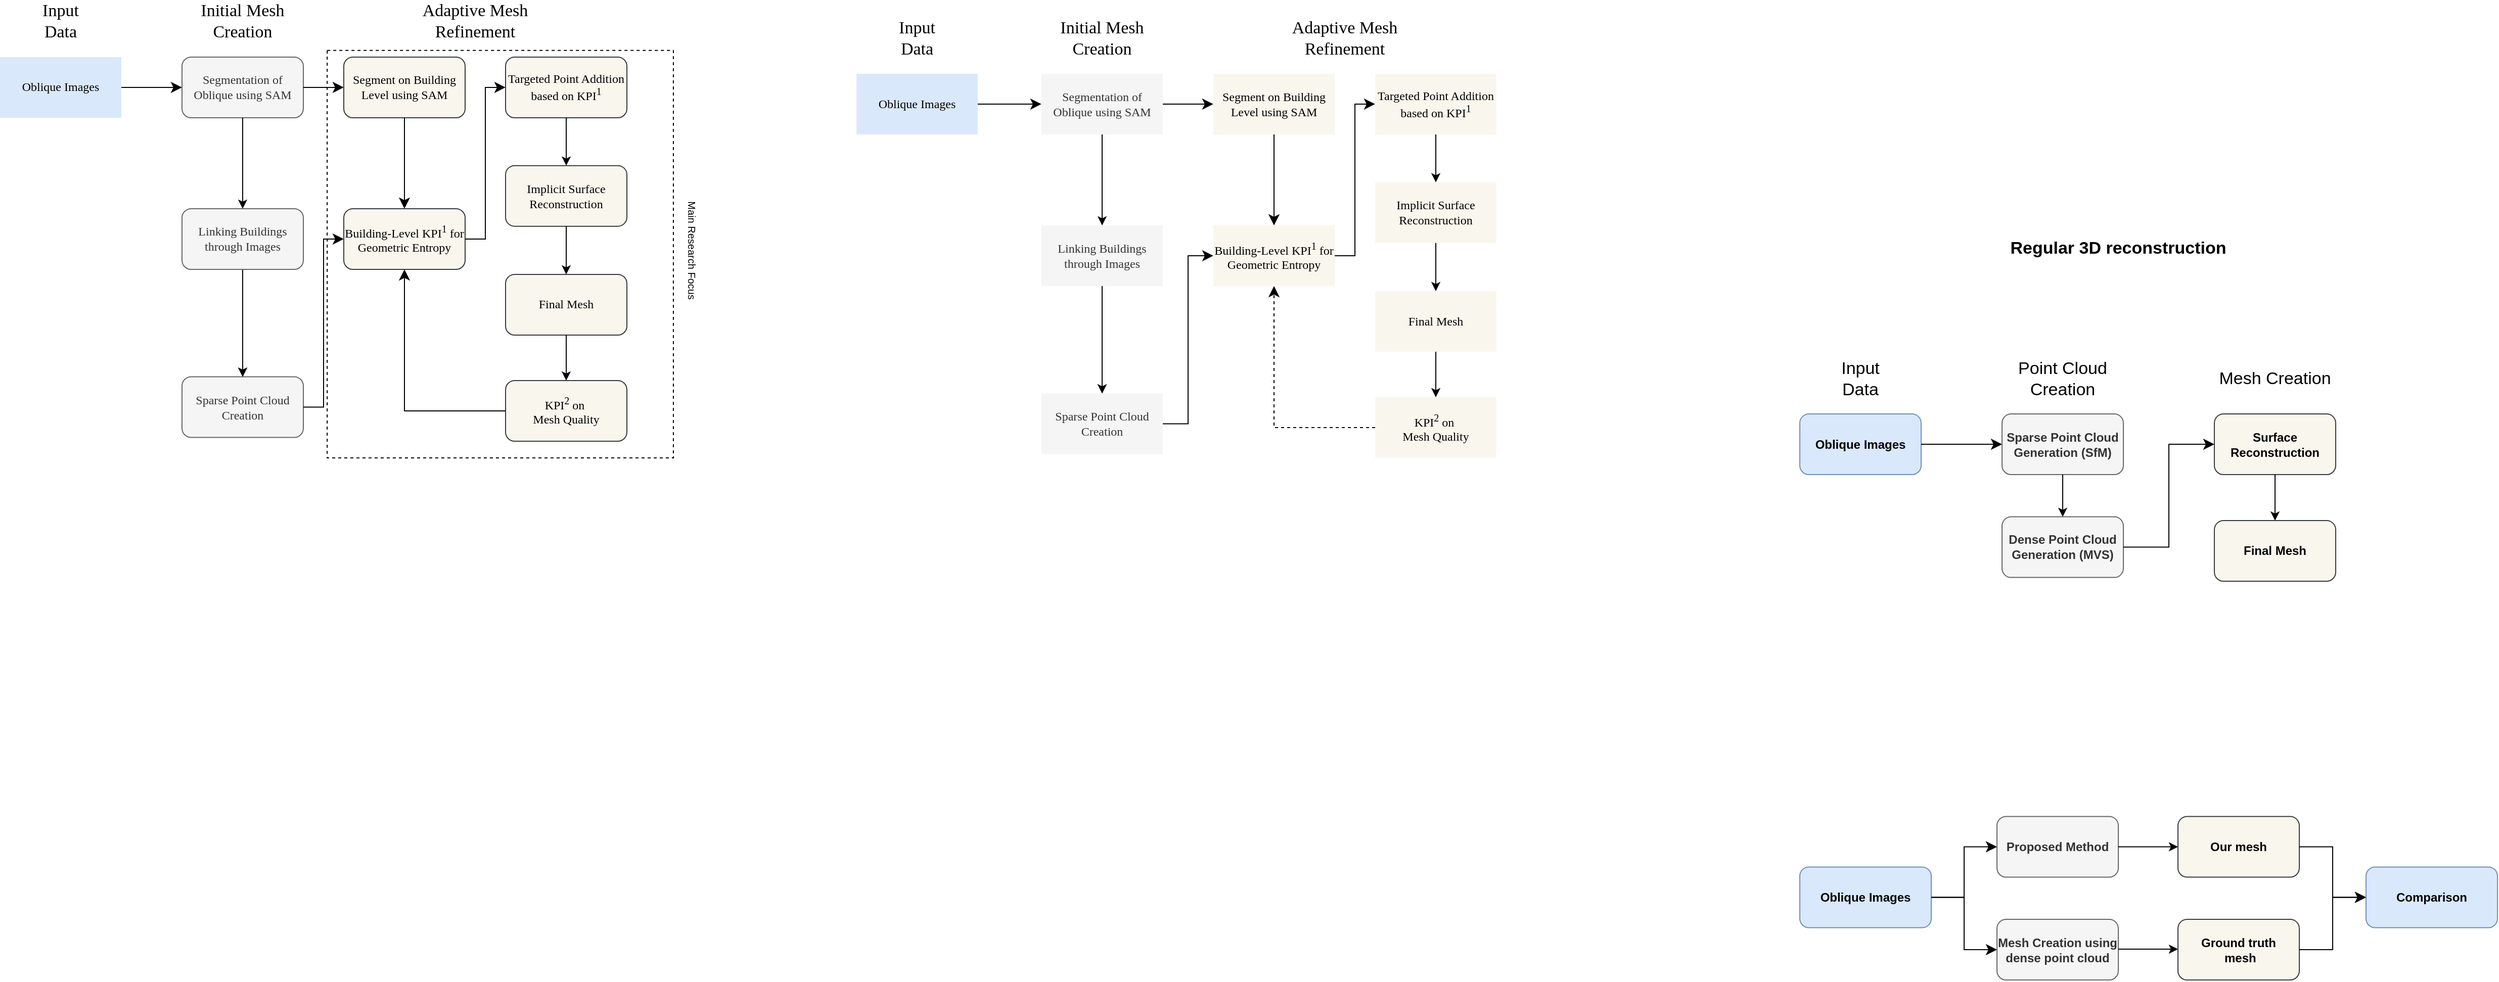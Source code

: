 <mxfile version="26.0.6">
  <diagram name="Pagina-1" id="j0q-M3zI3Chthzf9emS8">
    <mxGraphModel dx="2422" dy="845" grid="1" gridSize="10" guides="1" tooltips="1" connect="1" arrows="1" fold="1" page="1" pageScale="1" pageWidth="827" pageHeight="1169" background="#FFFFFF" math="0" shadow="0">
      <root>
        <mxCell id="0" />
        <mxCell id="1" parent="0" />
        <mxCell id="ZitkEd-snLWagSEUDy_k-40" value="&lt;b&gt;Oblique Images&lt;/b&gt;" style="rounded=1;whiteSpace=wrap;html=1;fillColor=#dae8fc;strokeColor=#6c8ebf;" parent="1" vertex="1">
          <mxGeometry x="1760" y="569.55" width="120" height="60" as="geometry" />
        </mxCell>
        <mxCell id="ZitkEd-snLWagSEUDy_k-41" value="Input Data" style="text;html=1;align=center;verticalAlign=middle;whiteSpace=wrap;rounded=0;strokeWidth=1;fontSize=17;" parent="1" vertex="1">
          <mxGeometry x="1790" y="519.55" width="60" height="30" as="geometry" />
        </mxCell>
        <mxCell id="ZitkEd-snLWagSEUDy_k-42" value="&lt;b&gt;Sparse Point Cloud Generation (SfM)&lt;/b&gt;" style="rounded=1;whiteSpace=wrap;html=1;fillColor=#f5f5f5;fontColor=#333333;strokeColor=#666666;" parent="1" vertex="1">
          <mxGeometry x="1960" y="569.55" width="120" height="60" as="geometry" />
        </mxCell>
        <mxCell id="ZitkEd-snLWagSEUDy_k-45" value="" style="edgeStyle=elbowEdgeStyle;elbow=horizontal;endArrow=classic;html=1;curved=0;rounded=0;endSize=8;startSize=8;exitX=1;exitY=0.5;exitDx=0;exitDy=0;entryX=0;entryY=0.5;entryDx=0;entryDy=0;" parent="1" source="ZitkEd-snLWagSEUDy_k-40" target="ZitkEd-snLWagSEUDy_k-42" edge="1">
          <mxGeometry width="50" height="50" relative="1" as="geometry">
            <mxPoint x="1870" y="949.55" as="sourcePoint" />
            <mxPoint x="2290" y="749.55" as="targetPoint" />
          </mxGeometry>
        </mxCell>
        <mxCell id="ZitkEd-snLWagSEUDy_k-47" value="&lt;b&gt;Dense Point Cloud Generation (MVS)&lt;/b&gt;" style="rounded=1;whiteSpace=wrap;html=1;fillColor=#f5f5f5;fontColor=#333333;strokeColor=#666666;" parent="1" vertex="1">
          <mxGeometry x="1960" y="671.31" width="120" height="60" as="geometry" />
        </mxCell>
        <mxCell id="ZitkEd-snLWagSEUDy_k-49" value="Point Cloud Creation" style="text;html=1;align=center;verticalAlign=middle;whiteSpace=wrap;rounded=0;strokeWidth=1;fontSize=17;" parent="1" vertex="1">
          <mxGeometry x="1960" y="519.55" width="120" height="30" as="geometry" />
        </mxCell>
        <mxCell id="ZitkEd-snLWagSEUDy_k-51" value="" style="edgeStyle=elbowEdgeStyle;elbow=horizontal;endArrow=classic;html=1;curved=0;rounded=0;endSize=8;startSize=8;exitX=1;exitY=0.5;exitDx=0;exitDy=0;entryX=0;entryY=0.5;entryDx=0;entryDy=0;" parent="1" source="ZitkEd-snLWagSEUDy_k-47" target="ZitkEd-snLWagSEUDy_k-56" edge="1">
          <mxGeometry width="50" height="50" relative="1" as="geometry">
            <mxPoint x="2160" y="1059.55" as="sourcePoint" />
            <mxPoint x="2250" y="829.55" as="targetPoint" />
          </mxGeometry>
        </mxCell>
        <mxCell id="ZitkEd-snLWagSEUDy_k-56" value="&lt;b&gt;Surface Reconstruction&lt;/b&gt;" style="rounded=1;whiteSpace=wrap;html=1;fillColor=#f9f7ed;strokeColor=#36393d;" parent="1" vertex="1">
          <mxGeometry x="2170" y="569.55" width="120" height="60" as="geometry" />
        </mxCell>
        <mxCell id="ZitkEd-snLWagSEUDy_k-58" value="&lt;b&gt;Final Mesh&lt;/b&gt;" style="rounded=1;whiteSpace=wrap;html=1;fontSize=12;fillColor=#f9f7ed;strokeColor=#36393d;" parent="1" vertex="1">
          <mxGeometry x="2170" y="675.05" width="120" height="60" as="geometry" />
        </mxCell>
        <mxCell id="ZitkEd-snLWagSEUDy_k-59" value="" style="endArrow=classic;html=1;rounded=0;entryX=0.5;entryY=0;entryDx=0;entryDy=0;exitX=0.5;exitY=1;exitDx=0;exitDy=0;" parent="1" target="ZitkEd-snLWagSEUDy_k-58" edge="1">
          <mxGeometry width="50" height="50" relative="1" as="geometry">
            <mxPoint x="2230" y="629.55" as="sourcePoint" />
            <mxPoint x="2240" y="603.29" as="targetPoint" />
          </mxGeometry>
        </mxCell>
        <mxCell id="ZitkEd-snLWagSEUDy_k-60" value="Mesh Creation" style="text;html=1;align=center;verticalAlign=middle;whiteSpace=wrap;rounded=0;strokeWidth=1;fontSize=17;" parent="1" vertex="1">
          <mxGeometry x="2170" y="519.55" width="120" height="30" as="geometry" />
        </mxCell>
        <mxCell id="ZitkEd-snLWagSEUDy_k-62" value="" style="endArrow=classic;html=1;rounded=0;entryX=0.5;entryY=0;entryDx=0;entryDy=0;exitX=0.5;exitY=1;exitDx=0;exitDy=0;" parent="1" source="ZitkEd-snLWagSEUDy_k-42" edge="1">
          <mxGeometry width="50" height="50" relative="1" as="geometry">
            <mxPoint x="2030" y="781.31" as="sourcePoint" />
            <mxPoint x="2020.0" y="671.31" as="targetPoint" />
          </mxGeometry>
        </mxCell>
        <mxCell id="ZitkEd-snLWagSEUDy_k-66" value="&lt;b&gt;Regular 3D reconstruction&lt;/b&gt;" style="text;html=1;align=center;verticalAlign=middle;whiteSpace=wrap;rounded=0;strokeWidth=1;fontSize=17;" parent="1" vertex="1">
          <mxGeometry x="1920" y="391.31" width="310" height="30" as="geometry" />
        </mxCell>
        <mxCell id="ZlIlFZjrCTVlW326_tlP-3" value="&lt;b&gt;Oblique Images&lt;/b&gt;" style="rounded=1;whiteSpace=wrap;html=1;fillColor=#dae8fc;strokeColor=#6c8ebf;" parent="1" vertex="1">
          <mxGeometry x="1760" y="1017.78" width="130" height="60" as="geometry" />
        </mxCell>
        <mxCell id="ZlIlFZjrCTVlW326_tlP-5" value="&lt;b&gt;Proposed Method&lt;/b&gt;" style="rounded=1;whiteSpace=wrap;html=1;fillColor=#f5f5f5;fontColor=#333333;strokeColor=#666666;" parent="1" vertex="1">
          <mxGeometry x="1955" y="967.78" width="120" height="60" as="geometry" />
        </mxCell>
        <mxCell id="ZlIlFZjrCTVlW326_tlP-6" value="" style="edgeStyle=elbowEdgeStyle;elbow=horizontal;endArrow=classic;html=1;curved=0;rounded=0;endSize=8;startSize=8;exitX=1;exitY=0.5;exitDx=0;exitDy=0;entryX=0;entryY=0.5;entryDx=0;entryDy=0;" parent="1" source="ZlIlFZjrCTVlW326_tlP-3" target="ZlIlFZjrCTVlW326_tlP-5" edge="1">
          <mxGeometry width="50" height="50" relative="1" as="geometry">
            <mxPoint x="1865" y="1347.78" as="sourcePoint" />
            <mxPoint x="2285" y="1147.78" as="targetPoint" />
          </mxGeometry>
        </mxCell>
        <mxCell id="ZlIlFZjrCTVlW326_tlP-7" value="&lt;b&gt;Mesh Creation using dense point cloud&lt;/b&gt;" style="rounded=1;whiteSpace=wrap;html=1;fillColor=#f5f5f5;fontColor=#333333;strokeColor=#666666;" parent="1" vertex="1">
          <mxGeometry x="1955" y="1069.54" width="120" height="60" as="geometry" />
        </mxCell>
        <mxCell id="ZlIlFZjrCTVlW326_tlP-10" value="&lt;b&gt;Our mesh&lt;/b&gt;" style="rounded=1;whiteSpace=wrap;html=1;fillColor=#f9f7ed;strokeColor=#36393d;" parent="1" vertex="1">
          <mxGeometry x="2134" y="967.78" width="120" height="60" as="geometry" />
        </mxCell>
        <mxCell id="ZlIlFZjrCTVlW326_tlP-11" value="&lt;b&gt;Ground truth&lt;/b&gt;&lt;div&gt;&lt;b&gt;&amp;nbsp;mesh&lt;/b&gt;&lt;/div&gt;" style="rounded=1;whiteSpace=wrap;html=1;fontSize=12;fillColor=#f9f7ed;strokeColor=#36393d;" parent="1" vertex="1">
          <mxGeometry x="2134" y="1069.54" width="120" height="60" as="geometry" />
        </mxCell>
        <mxCell id="ZlIlFZjrCTVlW326_tlP-21" value="" style="edgeStyle=elbowEdgeStyle;elbow=horizontal;endArrow=classic;html=1;curved=0;rounded=0;endSize=8;startSize=8;exitX=1;exitY=0.5;exitDx=0;exitDy=0;entryX=0;entryY=0.5;entryDx=0;entryDy=0;" parent="1" source="ZlIlFZjrCTVlW326_tlP-3" target="ZlIlFZjrCTVlW326_tlP-7" edge="1">
          <mxGeometry width="50" height="50" relative="1" as="geometry">
            <mxPoint x="1875" y="1099.54" as="sourcePoint" />
            <mxPoint x="1955" y="1103.28" as="targetPoint" />
          </mxGeometry>
        </mxCell>
        <mxCell id="ZlIlFZjrCTVlW326_tlP-22" value="" style="endArrow=classic;html=1;rounded=0;entryX=0;entryY=0.5;entryDx=0;entryDy=0;exitX=1;exitY=0.5;exitDx=0;exitDy=0;" parent="1" source="ZlIlFZjrCTVlW326_tlP-5" target="ZlIlFZjrCTVlW326_tlP-10" edge="1">
          <mxGeometry width="50" height="50" relative="1" as="geometry">
            <mxPoint x="2040" y="1037.78" as="sourcePoint" />
            <mxPoint x="2090" y="987.78" as="targetPoint" />
          </mxGeometry>
        </mxCell>
        <mxCell id="ZlIlFZjrCTVlW326_tlP-23" value="" style="endArrow=classic;html=1;rounded=0;entryX=0;entryY=0.5;entryDx=0;entryDy=0;exitX=1;exitY=0.5;exitDx=0;exitDy=0;" parent="1" edge="1">
          <mxGeometry width="50" height="50" relative="1" as="geometry">
            <mxPoint x="2075" y="1099.01" as="sourcePoint" />
            <mxPoint x="2134" y="1099.01" as="targetPoint" />
          </mxGeometry>
        </mxCell>
        <mxCell id="ZlIlFZjrCTVlW326_tlP-24" value="&lt;b&gt;Comparison&lt;/b&gt;" style="rounded=1;whiteSpace=wrap;html=1;fillColor=#dae8fc;strokeColor=#6c8ebf;" parent="1" vertex="1">
          <mxGeometry x="2320" y="1017.78" width="130" height="60" as="geometry" />
        </mxCell>
        <mxCell id="ZlIlFZjrCTVlW326_tlP-25" value="" style="edgeStyle=elbowEdgeStyle;elbow=horizontal;endArrow=classic;html=1;curved=0;rounded=0;endSize=8;startSize=8;exitX=1;exitY=0.5;exitDx=0;exitDy=0;entryX=0;entryY=0.5;entryDx=0;entryDy=0;" parent="1" source="ZlIlFZjrCTVlW326_tlP-11" target="ZlIlFZjrCTVlW326_tlP-24" edge="1">
          <mxGeometry width="50" height="50" relative="1" as="geometry">
            <mxPoint x="2200" y="927.78" as="sourcePoint" />
            <mxPoint x="2250" y="877.78" as="targetPoint" />
          </mxGeometry>
        </mxCell>
        <mxCell id="ZlIlFZjrCTVlW326_tlP-26" value="" style="edgeStyle=elbowEdgeStyle;elbow=horizontal;endArrow=classic;html=1;curved=0;rounded=0;endSize=8;startSize=8;exitX=1;exitY=0.5;exitDx=0;exitDy=0;" parent="1" source="ZlIlFZjrCTVlW326_tlP-10" edge="1">
          <mxGeometry width="50" height="50" relative="1" as="geometry">
            <mxPoint x="2264" y="1109.78" as="sourcePoint" />
            <mxPoint x="2320" y="1047.78" as="targetPoint" />
          </mxGeometry>
        </mxCell>
        <mxCell id="ZitkEd-snLWagSEUDy_k-115" value="" style="rounded=0;whiteSpace=wrap;html=1;dashed=1;fontFamily=calibri;fontStyle=0" parent="1" vertex="1">
          <mxGeometry x="303.59" y="209.899" width="342.378" height="403.142" as="geometry" />
        </mxCell>
        <mxCell id="ZitkEd-snLWagSEUDy_k-116" value="Main Research Focus" style="text;html=1;align=center;verticalAlign=middle;whiteSpace=wrap;rounded=0;strokeWidth=1;fontSize=10;rotation=90;" parent="1" vertex="1">
          <mxGeometry x="465.29" y="387.98" width="398.05" height="40.31" as="geometry" />
        </mxCell>
        <mxCell id="ZitkEd-snLWagSEUDy_k-87" value="&lt;span&gt;Building-Level KPI&lt;sup&gt;1&lt;/sup&gt; for Geometric Entropy&lt;/span&gt;" style="rounded=1;whiteSpace=wrap;html=1;fillColor=#f9f7ed;strokeColor=#36393d;fontFamily=calibri;fontStyle=0" parent="1" vertex="1">
          <mxGeometry x="320" y="366.47" width="120" height="60" as="geometry" />
        </mxCell>
        <mxCell id="ZitkEd-snLWagSEUDy_k-77" value="&lt;font style=&quot;&quot;&gt;Oblique Images&lt;/font&gt;" style="rounded=0;whiteSpace=wrap;html=1;fillColor=#dae8fc;strokeColor=none;fontFamily=calibri;fontStyle=0" parent="1" vertex="1">
          <mxGeometry x="-20" y="216.47" width="120" height="60" as="geometry" />
        </mxCell>
        <mxCell id="ZitkEd-snLWagSEUDy_k-78" value="&lt;font&gt;Input Data&lt;/font&gt;" style="text;html=1;align=center;verticalAlign=middle;whiteSpace=wrap;rounded=0;strokeWidth=1;fontSize=17;fontFamily=calibri;fontStyle=0" parent="1" vertex="1">
          <mxGeometry x="10" y="166.47" width="60" height="30" as="geometry" />
        </mxCell>
        <mxCell id="ZitkEd-snLWagSEUDy_k-79" value="&lt;span&gt;Segmentation of Oblique using SAM&lt;/span&gt;" style="rounded=1;whiteSpace=wrap;html=1;fillColor=#f5f5f5;fontColor=#333333;strokeColor=#666666;fontFamily=calibri;fontStyle=0" parent="1" vertex="1">
          <mxGeometry x="160" y="216.47" width="120" height="60" as="geometry" />
        </mxCell>
        <mxCell id="ZitkEd-snLWagSEUDy_k-80" value="" style="edgeStyle=orthogonalEdgeStyle;rounded=0;orthogonalLoop=1;jettySize=auto;html=1;fontFamily=calibri;fontStyle=0" parent="1" source="ZitkEd-snLWagSEUDy_k-81" target="ZitkEd-snLWagSEUDy_k-84" edge="1">
          <mxGeometry relative="1" as="geometry" />
        </mxCell>
        <mxCell id="ZitkEd-snLWagSEUDy_k-81" value="&lt;span&gt;Linking Buildings through Images&lt;/span&gt;" style="rounded=1;whiteSpace=wrap;html=1;fillColor=#f5f5f5;fontColor=#333333;strokeColor=#666666;fontFamily=calibri;fontStyle=0" parent="1" vertex="1">
          <mxGeometry x="160" y="366.47" width="120" height="60" as="geometry" />
        </mxCell>
        <mxCell id="ZitkEd-snLWagSEUDy_k-82" value="" style="edgeStyle=elbowEdgeStyle;elbow=horizontal;endArrow=classic;html=1;curved=0;rounded=0;endSize=8;startSize=8;exitX=1;exitY=0.5;exitDx=0;exitDy=0;entryX=0;entryY=0.5;entryDx=0;entryDy=0;fontFamily=calibri;fontStyle=0" parent="1" source="ZitkEd-snLWagSEUDy_k-77" target="ZitkEd-snLWagSEUDy_k-79" edge="1">
          <mxGeometry width="50" height="50" relative="1" as="geometry">
            <mxPoint x="70" y="596.47" as="sourcePoint" />
            <mxPoint x="490" y="396.47" as="targetPoint" />
          </mxGeometry>
        </mxCell>
        <mxCell id="ZitkEd-snLWagSEUDy_k-84" value="&lt;span&gt;Sparse Point Cloud Creation&lt;/span&gt;" style="rounded=1;whiteSpace=wrap;html=1;fillColor=#f5f5f5;fontColor=#333333;strokeColor=#666666;fontFamily=calibri;fontStyle=0" parent="1" vertex="1">
          <mxGeometry x="160" y="532.73" width="120" height="60" as="geometry" />
        </mxCell>
        <mxCell id="ZitkEd-snLWagSEUDy_k-85" value="" style="endArrow=classic;html=1;rounded=0;entryX=0.5;entryY=0;entryDx=0;entryDy=0;fontFamily=calibri;fontStyle=0" parent="1" target="ZitkEd-snLWagSEUDy_k-84" edge="1">
          <mxGeometry width="50" height="50" relative="1" as="geometry">
            <mxPoint x="220" y="516.47" as="sourcePoint" />
            <mxPoint x="219.66" y="556.47" as="targetPoint" />
          </mxGeometry>
        </mxCell>
        <mxCell id="ZitkEd-snLWagSEUDy_k-86" value="Initial Mesh Creation" style="text;html=1;align=center;verticalAlign=middle;whiteSpace=wrap;rounded=0;strokeWidth=1;fontSize=17;fontFamily=calibri;fontStyle=0" parent="1" vertex="1">
          <mxGeometry x="160" y="166.47" width="120" height="30" as="geometry" />
        </mxCell>
        <mxCell id="ZitkEd-snLWagSEUDy_k-88" value="" style="edgeStyle=elbowEdgeStyle;elbow=horizontal;endArrow=classic;html=1;curved=0;rounded=0;endSize=8;startSize=8;exitX=1;exitY=0.5;exitDx=0;exitDy=0;entryX=0;entryY=0.5;entryDx=0;entryDy=0;fontFamily=calibri;fontStyle=0" parent="1" source="ZitkEd-snLWagSEUDy_k-79" target="ZitkEd-snLWagSEUDy_k-93" edge="1">
          <mxGeometry width="50" height="50" relative="1" as="geometry">
            <mxPoint x="360" y="706.47" as="sourcePoint" />
            <mxPoint x="450" y="476.47" as="targetPoint" />
          </mxGeometry>
        </mxCell>
        <mxCell id="ZitkEd-snLWagSEUDy_k-89" value="&lt;span&gt;Targeted Point Addition based on KPI&lt;sup&gt;1&lt;/sup&gt;&lt;/span&gt;" style="rounded=1;whiteSpace=wrap;html=1;fillColor=#f9f7ed;strokeColor=#36393d;fontFamily=calibri;fontStyle=0" parent="1" vertex="1">
          <mxGeometry x="480" y="216.47" width="120" height="60" as="geometry" />
        </mxCell>
        <mxCell id="ZitkEd-snLWagSEUDy_k-91" value="&lt;span&gt;Implicit Surface Reconstruction&lt;/span&gt;" style="rounded=1;whiteSpace=wrap;html=1;fontSize=12;fillColor=#f9f7ed;strokeColor=#36393d;fontFamily=calibri;fontStyle=0" parent="1" vertex="1">
          <mxGeometry x="480" y="323.82" width="120" height="60" as="geometry" />
        </mxCell>
        <mxCell id="ZitkEd-snLWagSEUDy_k-92" value="" style="endArrow=classic;html=1;rounded=0;entryX=0.5;entryY=0;entryDx=0;entryDy=0;exitX=0.5;exitY=1;exitDx=0;exitDy=0;fontFamily=calibri;fontStyle=0" parent="1" source="ZitkEd-snLWagSEUDy_k-89" target="ZitkEd-snLWagSEUDy_k-91" edge="1">
          <mxGeometry width="50" height="50" relative="1" as="geometry">
            <mxPoint x="540" y="302.95" as="sourcePoint" />
            <mxPoint x="539.66" y="342.95" as="targetPoint" />
          </mxGeometry>
        </mxCell>
        <mxCell id="ZitkEd-snLWagSEUDy_k-93" value="&lt;span&gt;Segment on Building Level using SAM&lt;/span&gt;" style="rounded=1;whiteSpace=wrap;html=1;fillColor=#f9f7ed;strokeColor=#36393d;fontFamily=calibri;fontStyle=0" parent="1" vertex="1">
          <mxGeometry x="320" y="216.47" width="120" height="60" as="geometry" />
        </mxCell>
        <mxCell id="ZitkEd-snLWagSEUDy_k-95" value="&lt;span&gt;KPI&lt;sup&gt;2&lt;/sup&gt; on&amp;nbsp;&lt;/span&gt;&lt;div&gt;&lt;span&gt;Mesh Quality&lt;/span&gt;&lt;/div&gt;" style="rounded=1;whiteSpace=wrap;html=1;fontSize=12;fillColor=#f9f7ed;strokeColor=#36393d;fontFamily=calibri;fontStyle=0" parent="1" vertex="1">
          <mxGeometry x="480" y="536.47" width="120" height="60" as="geometry" />
        </mxCell>
        <mxCell id="ZitkEd-snLWagSEUDy_k-96" value="" style="endArrow=classic;html=1;rounded=0;exitX=0.5;exitY=1;exitDx=0;exitDy=0;entryX=0.5;entryY=0;entryDx=0;entryDy=0;fontFamily=calibri;fontStyle=0" parent="1" source="ZitkEd-snLWagSEUDy_k-91" target="ZitkEd-snLWagSEUDy_k-101" edge="1">
          <mxGeometry width="50" height="50" relative="1" as="geometry">
            <mxPoint x="550" y="312.95" as="sourcePoint" />
            <mxPoint x="540" y="416.47" as="targetPoint" />
          </mxGeometry>
        </mxCell>
        <mxCell id="ZitkEd-snLWagSEUDy_k-97" value="Adaptive Mesh Refinement" style="text;html=1;align=center;verticalAlign=middle;whiteSpace=wrap;rounded=0;strokeWidth=1;fontSize=17;fontFamily=calibri;fontStyle=0" parent="1" vertex="1">
          <mxGeometry x="390" y="166.47" width="120" height="30" as="geometry" />
        </mxCell>
        <mxCell id="ZitkEd-snLWagSEUDy_k-99" value="" style="endArrow=classic;html=1;rounded=0;entryX=0.5;entryY=0;entryDx=0;entryDy=0;exitX=0.5;exitY=1;exitDx=0;exitDy=0;fontFamily=calibri;fontStyle=0" parent="1" source="ZitkEd-snLWagSEUDy_k-79" target="ZitkEd-snLWagSEUDy_k-81" edge="1">
          <mxGeometry width="50" height="50" relative="1" as="geometry">
            <mxPoint x="230" y="428.23" as="sourcePoint" />
            <mxPoint x="220" y="318.23" as="targetPoint" />
          </mxGeometry>
        </mxCell>
        <mxCell id="ZitkEd-snLWagSEUDy_k-101" value="&lt;span&gt;Final Mesh&lt;/span&gt;" style="rounded=1;whiteSpace=wrap;html=1;fontSize=12;fillColor=#f9f7ed;strokeColor=#36393d;fontFamily=calibri;fontStyle=0" parent="1" vertex="1">
          <mxGeometry x="480" y="431.47" width="120" height="60" as="geometry" />
        </mxCell>
        <mxCell id="ZitkEd-snLWagSEUDy_k-106" value="" style="endArrow=classic;html=1;rounded=0;exitX=0.5;exitY=1;exitDx=0;exitDy=0;entryX=0.5;entryY=0;entryDx=0;entryDy=0;fontFamily=calibri;fontStyle=0" parent="1" source="ZitkEd-snLWagSEUDy_k-101" target="ZitkEd-snLWagSEUDy_k-95" edge="1">
          <mxGeometry width="50" height="50" relative="1" as="geometry">
            <mxPoint x="550" y="393.47" as="sourcePoint" />
            <mxPoint x="550" y="441.47" as="targetPoint" />
          </mxGeometry>
        </mxCell>
        <mxCell id="ZitkEd-snLWagSEUDy_k-108" value="" style="edgeStyle=elbowEdgeStyle;elbow=horizontal;endArrow=classic;html=1;curved=0;rounded=0;endSize=8;startSize=8;exitX=1;exitY=0.5;exitDx=0;exitDy=0;entryX=0;entryY=0.5;entryDx=0;entryDy=0;fontFamily=calibri;fontStyle=0" parent="1" source="ZitkEd-snLWagSEUDy_k-84" target="ZitkEd-snLWagSEUDy_k-87" edge="1">
          <mxGeometry width="50" height="50" relative="1" as="geometry">
            <mxPoint x="290" y="256.47" as="sourcePoint" />
            <mxPoint x="360" y="256.47" as="targetPoint" />
          </mxGeometry>
        </mxCell>
        <mxCell id="ZitkEd-snLWagSEUDy_k-109" value="" style="edgeStyle=elbowEdgeStyle;elbow=horizontal;endArrow=classic;html=1;curved=0;rounded=0;endSize=8;startSize=8;exitX=0.5;exitY=1;exitDx=0;exitDy=0;entryX=0.5;entryY=0;entryDx=0;entryDy=0;fontFamily=calibri;fontStyle=0" parent="1" source="ZitkEd-snLWagSEUDy_k-93" target="ZitkEd-snLWagSEUDy_k-87" edge="1">
          <mxGeometry width="50" height="50" relative="1" as="geometry">
            <mxPoint x="260" y="256.47" as="sourcePoint" />
            <mxPoint x="330" y="256.47" as="targetPoint" />
          </mxGeometry>
        </mxCell>
        <mxCell id="ZitkEd-snLWagSEUDy_k-111" value="" style="edgeStyle=elbowEdgeStyle;elbow=horizontal;endArrow=classic;html=1;curved=0;rounded=0;endSize=8;startSize=8;entryX=0;entryY=0.5;entryDx=0;entryDy=0;exitX=1;exitY=0.5;exitDx=0;exitDy=0;fontFamily=calibri;fontStyle=0" parent="1" source="ZitkEd-snLWagSEUDy_k-87" target="ZitkEd-snLWagSEUDy_k-89" edge="1">
          <mxGeometry width="50" height="50" relative="1" as="geometry">
            <mxPoint x="400" y="456.47" as="sourcePoint" />
            <mxPoint x="450" y="406.47" as="targetPoint" />
          </mxGeometry>
        </mxCell>
        <mxCell id="ZlIlFZjrCTVlW326_tlP-28" value="" style="edgeStyle=segmentEdgeStyle;endArrow=classic;html=1;curved=0;rounded=0;endSize=8;startSize=8;entryX=0.5;entryY=1;entryDx=0;entryDy=0;exitX=0;exitY=0.5;exitDx=0;exitDy=0;fontFamily=calibri;fontStyle=0" parent="1" source="ZitkEd-snLWagSEUDy_k-95" target="ZitkEd-snLWagSEUDy_k-87" edge="1">
          <mxGeometry width="50" height="50" relative="1" as="geometry">
            <mxPoint x="630" y="466.47" as="sourcePoint" />
            <mxPoint x="680" y="416.47" as="targetPoint" />
          </mxGeometry>
        </mxCell>
        <mxCell id="zCaXZ7DUAE1HHpj0kA-E-4" value="&lt;span&gt;Building-Level KPI&lt;sup&gt;1&lt;/sup&gt; for Geometric Entropy&lt;/span&gt;" style="rounded=0;whiteSpace=wrap;html=1;fillColor=#f9f7ed;strokeColor=none;fontFamily=calibri;fontStyle=0" vertex="1" parent="1">
          <mxGeometry x="1180" y="382.98" width="120" height="60" as="geometry" />
        </mxCell>
        <mxCell id="zCaXZ7DUAE1HHpj0kA-E-5" value="&lt;font style=&quot;&quot;&gt;Oblique Images&lt;/font&gt;" style="rounded=0;whiteSpace=wrap;html=1;fillColor=#dae8fc;strokeColor=none;fontFamily=calibri;fontStyle=0" vertex="1" parent="1">
          <mxGeometry x="827" y="232.98" width="120" height="60" as="geometry" />
        </mxCell>
        <mxCell id="zCaXZ7DUAE1HHpj0kA-E-6" value="&lt;font&gt;Input Data&lt;/font&gt;" style="text;html=1;align=center;verticalAlign=middle;whiteSpace=wrap;rounded=0;strokeWidth=1;fontSize=17;fontFamily=calibri;fontStyle=0" vertex="1" parent="1">
          <mxGeometry x="857" y="182.98" width="60" height="30" as="geometry" />
        </mxCell>
        <mxCell id="zCaXZ7DUAE1HHpj0kA-E-7" value="&lt;span&gt;Segmentation of Oblique using SAM&lt;/span&gt;" style="rounded=0;whiteSpace=wrap;html=1;fillColor=#f5f5f5;fontColor=#333333;strokeColor=none;fontFamily=calibri;fontStyle=0" vertex="1" parent="1">
          <mxGeometry x="1010" y="232.98" width="120" height="60" as="geometry" />
        </mxCell>
        <mxCell id="zCaXZ7DUAE1HHpj0kA-E-8" value="" style="edgeStyle=orthogonalEdgeStyle;rounded=0;orthogonalLoop=1;jettySize=auto;html=1;fontFamily=calibri;fontStyle=0" edge="1" parent="1" source="zCaXZ7DUAE1HHpj0kA-E-9" target="zCaXZ7DUAE1HHpj0kA-E-11">
          <mxGeometry relative="1" as="geometry" />
        </mxCell>
        <mxCell id="zCaXZ7DUAE1HHpj0kA-E-9" value="&lt;span&gt;Linking Buildings through Images&lt;/span&gt;" style="rounded=0;whiteSpace=wrap;html=1;fillColor=#f5f5f5;fontColor=#333333;strokeColor=none;fontFamily=calibri;fontStyle=0" vertex="1" parent="1">
          <mxGeometry x="1010" y="382.98" width="120" height="60" as="geometry" />
        </mxCell>
        <mxCell id="zCaXZ7DUAE1HHpj0kA-E-10" value="" style="edgeStyle=elbowEdgeStyle;elbow=horizontal;endArrow=classic;html=1;curved=0;rounded=0;endSize=8;startSize=8;exitX=1;exitY=0.5;exitDx=0;exitDy=0;entryX=0;entryY=0.5;entryDx=0;entryDy=0;fontFamily=calibri;fontStyle=0" edge="1" parent="1" source="zCaXZ7DUAE1HHpj0kA-E-5" target="zCaXZ7DUAE1HHpj0kA-E-7">
          <mxGeometry width="50" height="50" relative="1" as="geometry">
            <mxPoint x="910" y="612.98" as="sourcePoint" />
            <mxPoint x="1330" y="412.98" as="targetPoint" />
          </mxGeometry>
        </mxCell>
        <mxCell id="zCaXZ7DUAE1HHpj0kA-E-11" value="&lt;span&gt;Sparse Point Cloud Creation&lt;/span&gt;" style="rounded=0;whiteSpace=wrap;html=1;fillColor=#f5f5f5;fontColor=#333333;strokeColor=none;fontFamily=calibri;fontStyle=0" vertex="1" parent="1">
          <mxGeometry x="1010" y="549.24" width="120" height="60" as="geometry" />
        </mxCell>
        <mxCell id="zCaXZ7DUAE1HHpj0kA-E-12" value="" style="endArrow=classic;html=1;rounded=0;entryX=0.5;entryY=0;entryDx=0;entryDy=0;fontFamily=calibri;fontStyle=0" edge="1" parent="1" target="zCaXZ7DUAE1HHpj0kA-E-11">
          <mxGeometry width="50" height="50" relative="1" as="geometry">
            <mxPoint x="1070" y="532.98" as="sourcePoint" />
            <mxPoint x="1069.66" y="572.98" as="targetPoint" />
          </mxGeometry>
        </mxCell>
        <mxCell id="zCaXZ7DUAE1HHpj0kA-E-13" value="Initial Mesh Creation" style="text;html=1;align=center;verticalAlign=middle;whiteSpace=wrap;rounded=0;strokeWidth=1;fontSize=17;fontFamily=calibri;fontStyle=0" vertex="1" parent="1">
          <mxGeometry x="1010" y="182.98" width="120" height="30" as="geometry" />
        </mxCell>
        <mxCell id="zCaXZ7DUAE1HHpj0kA-E-14" value="" style="edgeStyle=elbowEdgeStyle;elbow=horizontal;endArrow=classic;html=1;curved=0;rounded=0;endSize=8;startSize=8;exitX=1;exitY=0.5;exitDx=0;exitDy=0;entryX=0;entryY=0.5;entryDx=0;entryDy=0;fontFamily=calibri;fontStyle=0" edge="1" parent="1" source="zCaXZ7DUAE1HHpj0kA-E-7" target="zCaXZ7DUAE1HHpj0kA-E-18">
          <mxGeometry width="50" height="50" relative="1" as="geometry">
            <mxPoint x="1200" y="722.98" as="sourcePoint" />
            <mxPoint x="1290" y="492.98" as="targetPoint" />
          </mxGeometry>
        </mxCell>
        <mxCell id="zCaXZ7DUAE1HHpj0kA-E-15" value="&lt;span&gt;Targeted Point Addition based on KPI&lt;sup&gt;1&lt;/sup&gt;&lt;/span&gt;" style="rounded=0;whiteSpace=wrap;html=1;fillColor=#f9f7ed;strokeColor=none;fontFamily=calibri;fontStyle=0" vertex="1" parent="1">
          <mxGeometry x="1340" y="232.98" width="120" height="60" as="geometry" />
        </mxCell>
        <mxCell id="zCaXZ7DUAE1HHpj0kA-E-16" value="&lt;span&gt;Implicit Surface Reconstruction&lt;/span&gt;" style="rounded=0;whiteSpace=wrap;html=1;fontSize=12;fillColor=#f9f7ed;strokeColor=none;fontFamily=calibri;fontStyle=0" vertex="1" parent="1">
          <mxGeometry x="1340" y="340.33" width="120" height="60" as="geometry" />
        </mxCell>
        <mxCell id="zCaXZ7DUAE1HHpj0kA-E-17" value="" style="endArrow=classic;html=1;rounded=0;entryX=0.5;entryY=0;entryDx=0;entryDy=0;exitX=0.5;exitY=1;exitDx=0;exitDy=0;fontFamily=calibri;fontStyle=0" edge="1" parent="1" source="zCaXZ7DUAE1HHpj0kA-E-15" target="zCaXZ7DUAE1HHpj0kA-E-16">
          <mxGeometry width="50" height="50" relative="1" as="geometry">
            <mxPoint x="1400" y="319.46" as="sourcePoint" />
            <mxPoint x="1399.66" y="359.46" as="targetPoint" />
          </mxGeometry>
        </mxCell>
        <mxCell id="zCaXZ7DUAE1HHpj0kA-E-18" value="&lt;span&gt;Segment on Building Level using SAM&lt;/span&gt;" style="rounded=0;whiteSpace=wrap;html=1;fillColor=#f9f7ed;strokeColor=none;fontFamily=calibri;fontStyle=0" vertex="1" parent="1">
          <mxGeometry x="1180" y="232.98" width="120" height="60" as="geometry" />
        </mxCell>
        <mxCell id="zCaXZ7DUAE1HHpj0kA-E-19" value="&lt;span&gt;KPI&lt;sup&gt;2&lt;/sup&gt; on&amp;nbsp;&lt;/span&gt;&lt;div&gt;&lt;span&gt;Mesh Quality&lt;/span&gt;&lt;/div&gt;" style="rounded=0;whiteSpace=wrap;html=1;fontSize=12;fillColor=#f9f7ed;strokeColor=none;fontFamily=calibri;fontStyle=0" vertex="1" parent="1">
          <mxGeometry x="1340" y="552.98" width="120" height="60" as="geometry" />
        </mxCell>
        <mxCell id="zCaXZ7DUAE1HHpj0kA-E-20" value="" style="endArrow=classic;html=1;rounded=0;exitX=0.5;exitY=1;exitDx=0;exitDy=0;entryX=0.5;entryY=0;entryDx=0;entryDy=0;fontFamily=calibri;fontStyle=0" edge="1" parent="1" source="zCaXZ7DUAE1HHpj0kA-E-16" target="zCaXZ7DUAE1HHpj0kA-E-23">
          <mxGeometry width="50" height="50" relative="1" as="geometry">
            <mxPoint x="1410" y="329.46" as="sourcePoint" />
            <mxPoint x="1400" y="432.98" as="targetPoint" />
          </mxGeometry>
        </mxCell>
        <mxCell id="zCaXZ7DUAE1HHpj0kA-E-21" value="Adaptive Mesh Refinement" style="text;html=1;align=center;verticalAlign=middle;whiteSpace=wrap;rounded=0;strokeWidth=1;fontSize=17;fontFamily=calibri;fontStyle=0" vertex="1" parent="1">
          <mxGeometry x="1250" y="182.98" width="120" height="30" as="geometry" />
        </mxCell>
        <mxCell id="zCaXZ7DUAE1HHpj0kA-E-22" value="" style="endArrow=classic;html=1;rounded=0;entryX=0.5;entryY=0;entryDx=0;entryDy=0;exitX=0.5;exitY=1;exitDx=0;exitDy=0;fontFamily=calibri;fontStyle=0" edge="1" parent="1" source="zCaXZ7DUAE1HHpj0kA-E-7" target="zCaXZ7DUAE1HHpj0kA-E-9">
          <mxGeometry width="50" height="50" relative="1" as="geometry">
            <mxPoint x="1080" y="444.74" as="sourcePoint" />
            <mxPoint x="1070" y="334.74" as="targetPoint" />
          </mxGeometry>
        </mxCell>
        <mxCell id="zCaXZ7DUAE1HHpj0kA-E-23" value="&lt;span&gt;Final Mesh&lt;/span&gt;" style="rounded=0;whiteSpace=wrap;html=1;fontSize=12;fillColor=#f9f7ed;strokeColor=none;fontFamily=calibri;fontStyle=0" vertex="1" parent="1">
          <mxGeometry x="1340" y="447.98" width="120" height="60" as="geometry" />
        </mxCell>
        <mxCell id="zCaXZ7DUAE1HHpj0kA-E-24" value="" style="endArrow=classic;html=1;rounded=0;exitX=0.5;exitY=1;exitDx=0;exitDy=0;entryX=0.5;entryY=0;entryDx=0;entryDy=0;fontFamily=calibri;fontStyle=0" edge="1" parent="1" source="zCaXZ7DUAE1HHpj0kA-E-23" target="zCaXZ7DUAE1HHpj0kA-E-19">
          <mxGeometry width="50" height="50" relative="1" as="geometry">
            <mxPoint x="1410" y="409.98" as="sourcePoint" />
            <mxPoint x="1410" y="457.98" as="targetPoint" />
          </mxGeometry>
        </mxCell>
        <mxCell id="zCaXZ7DUAE1HHpj0kA-E-25" value="" style="edgeStyle=elbowEdgeStyle;elbow=horizontal;endArrow=classic;html=1;curved=0;rounded=0;endSize=8;startSize=8;exitX=1;exitY=0.5;exitDx=0;exitDy=0;entryX=0;entryY=0.5;entryDx=0;entryDy=0;fontFamily=calibri;fontStyle=0;strokeColor=default;" edge="1" parent="1" source="zCaXZ7DUAE1HHpj0kA-E-11" target="zCaXZ7DUAE1HHpj0kA-E-4">
          <mxGeometry width="50" height="50" relative="1" as="geometry">
            <mxPoint x="1130" y="272.98" as="sourcePoint" />
            <mxPoint x="1200" y="272.98" as="targetPoint" />
          </mxGeometry>
        </mxCell>
        <mxCell id="zCaXZ7DUAE1HHpj0kA-E-26" value="" style="edgeStyle=elbowEdgeStyle;elbow=horizontal;endArrow=classic;html=1;curved=0;rounded=0;endSize=8;startSize=8;exitX=0.5;exitY=1;exitDx=0;exitDy=0;entryX=0.5;entryY=0;entryDx=0;entryDy=0;fontFamily=calibri;fontStyle=0" edge="1" parent="1" source="zCaXZ7DUAE1HHpj0kA-E-18" target="zCaXZ7DUAE1HHpj0kA-E-4">
          <mxGeometry width="50" height="50" relative="1" as="geometry">
            <mxPoint x="1120" y="272.98" as="sourcePoint" />
            <mxPoint x="1190" y="272.98" as="targetPoint" />
          </mxGeometry>
        </mxCell>
        <mxCell id="zCaXZ7DUAE1HHpj0kA-E-27" value="" style="edgeStyle=elbowEdgeStyle;elbow=horizontal;endArrow=classic;html=1;curved=0;rounded=0;endSize=8;startSize=8;entryX=0;entryY=0.5;entryDx=0;entryDy=0;exitX=1;exitY=0.5;exitDx=0;exitDy=0;fontFamily=calibri;fontStyle=0" edge="1" parent="1" source="zCaXZ7DUAE1HHpj0kA-E-4" target="zCaXZ7DUAE1HHpj0kA-E-15">
          <mxGeometry width="50" height="50" relative="1" as="geometry">
            <mxPoint x="1260" y="472.98" as="sourcePoint" />
            <mxPoint x="1310" y="422.98" as="targetPoint" />
          </mxGeometry>
        </mxCell>
        <mxCell id="zCaXZ7DUAE1HHpj0kA-E-28" value="" style="edgeStyle=segmentEdgeStyle;endArrow=classic;html=1;curved=0;rounded=0;endSize=8;startSize=8;entryX=0.5;entryY=1;entryDx=0;entryDy=0;exitX=0;exitY=0.5;exitDx=0;exitDy=0;fontFamily=calibri;fontStyle=0;dashed=1;" edge="1" parent="1" source="zCaXZ7DUAE1HHpj0kA-E-19" target="zCaXZ7DUAE1HHpj0kA-E-4">
          <mxGeometry width="50" height="50" relative="1" as="geometry">
            <mxPoint x="1490" y="482.98" as="sourcePoint" />
            <mxPoint x="1540" y="432.98" as="targetPoint" />
          </mxGeometry>
        </mxCell>
      </root>
    </mxGraphModel>
  </diagram>
</mxfile>
